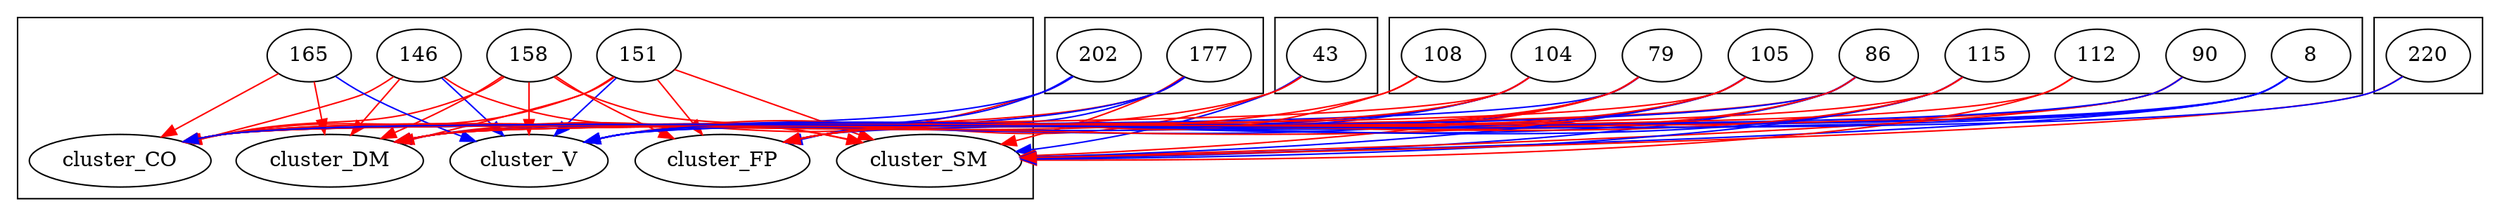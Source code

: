 digraph G {
	subgraph cluster_V {
		146 -> cluster_DM [width=3, color=red]
		146 -> cluster_SM [width=1, color=red]
		146 -> cluster_V [width=2, color=blue]
		146 -> cluster_CO [width=3, color=red]
		151 -> cluster_DM [width=5, color=red]
		151 -> cluster_SM [width=2, color=red]
		151 -> cluster_V [width=3, color=blue]
		151 -> cluster_CO [width=2, color=red]
		151 -> cluster_FP [width=2, color=red]
		158 -> cluster_DM [width=1, color=red]
		158 -> cluster_SM [width=1, color=red]
		158 -> cluster_V [width=1, color=red]
		158 -> cluster_CO [width=2, color=red]
		158 -> cluster_FP [width=1, color=red]
		165 -> cluster_DM [width=1, color=red]
		165 -> cluster_V [width=1, color=blue]
		165 -> cluster_CO [width=3, color=red]
	}
	subgraph cluster_FP {
		177 -> cluster_DM [width=2, color=red]
		177 -> cluster_SM [width=1, color=red]
		177 -> cluster_CO [width=4, color=blue]
		177 -> cluster_FP [width=6, color=blue]
		202 -> cluster_DM [width=7, color=red]
		202 -> cluster_CO [width=6, color=blue]
		202 -> cluster_FP [width=5, color=blue]
	}
	subgraph cluster_SM {
		43 -> cluster_SM [width=3, color=blue]
		43 -> cluster_V [width=1, color=red]
		43 -> cluster_CO [width=2, color=red]
	}
	subgraph cluster_DM {
		8 -> cluster_DM [width=2, color=blue]
		8 -> cluster_SM [width=1, color=blue]
		8 -> cluster_V [width=3, color=blue]
		8 -> cluster_FP [width=1, color=blue]
		79 -> cluster_DM [width=5, color=blue]
		79 -> cluster_SM [width=3, color=red]
		79 -> cluster_V [width=2, color=red]
		79 -> cluster_CO [width=1, color=blue]
		79 -> cluster_FP [width=1, color=red]
		86 -> cluster_DM [width=1, color=red]
		86 -> cluster_SM [width=2, color=blue]
		86 -> cluster_V [width=1, color=blue]
		86 -> cluster_CO [width=1, color=blue]
		86 -> cluster_FP [width=1, color=red]
		90 -> cluster_DM [width=1, color=red]
		90 -> cluster_SM [width=3, color=red]
		90 -> cluster_V [width=1, color=blue]
		104 -> cluster_DM [width=2, color=blue]
		104 -> cluster_V [width=1, color=blue]
		104 -> cluster_CO [width=1, color=red]
		104 -> cluster_FP [width=2, color=red]
		105 -> cluster_DM [width=6, color=red]
		105 -> cluster_SM [width=1, color=blue]
		105 -> cluster_V [width=1, color=blue]
		105 -> cluster_CO [width=2, color=red]
		105 -> cluster_FP [width=1, color=red]
		108 -> cluster_CO [width=4, color=red]
		108 -> cluster_FP [width=1, color=red]
		112 -> cluster_DM [width=1, color=red]
		112 -> cluster_SM [width=1, color=red]
		115 -> cluster_SM [width=1, color=blue]
		115 -> cluster_V [width=1, color=blue]
		115 -> cluster_CO [width=1, color=red]
		115 -> cluster_FP [width=1, color=red]
	}
	subgraph cluster_CO {
		220 -> cluster_SM [width=1, color=red]
		220 -> cluster_CO [width=1, color=blue]
	}
}
